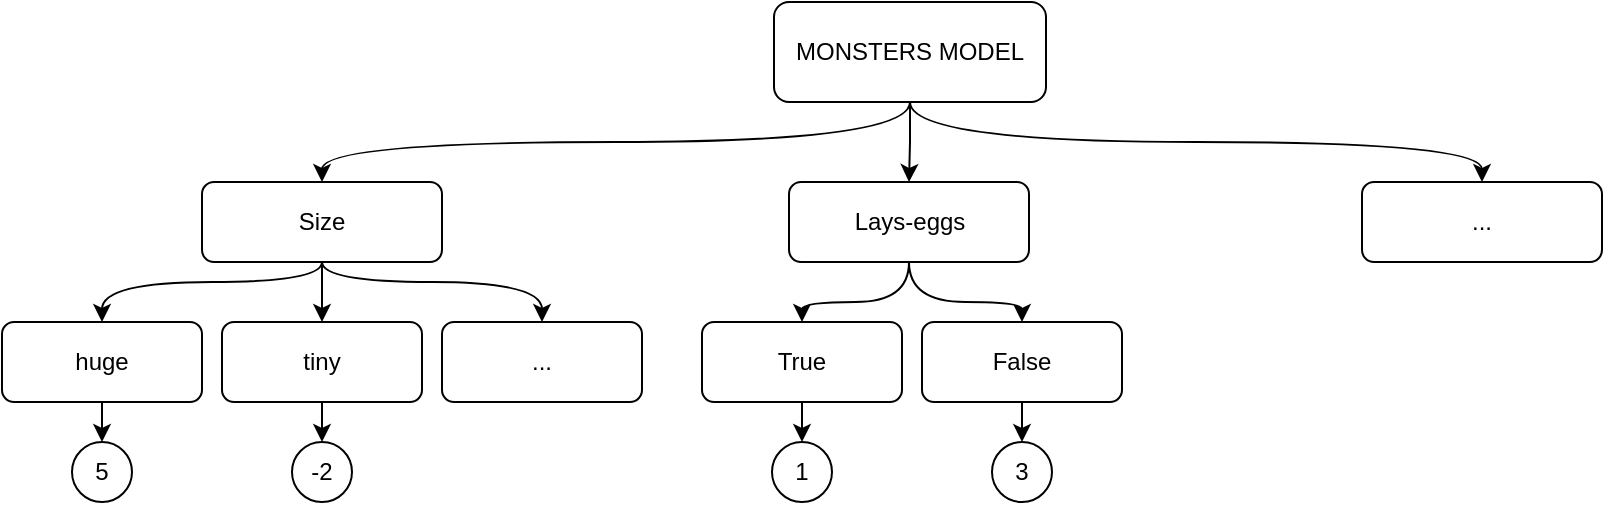 <mxfile version="22.0.8" type="github">
  <diagram name="Page-1" id="MJdb3V1S0zMaWBz4nhOI">
    <mxGraphModel dx="2261" dy="804" grid="1" gridSize="10" guides="1" tooltips="1" connect="1" arrows="1" fold="1" page="1" pageScale="1" pageWidth="827" pageHeight="1169" math="0" shadow="0">
      <root>
        <mxCell id="0" />
        <mxCell id="1" parent="0" />
        <mxCell id="U-nL8kf_2ELHpFVyTYtj-15" style="edgeStyle=orthogonalEdgeStyle;rounded=0;orthogonalLoop=1;jettySize=auto;html=1;exitX=0.5;exitY=1;exitDx=0;exitDy=0;entryX=0.5;entryY=0;entryDx=0;entryDy=0;" edge="1" parent="1" source="U-nL8kf_2ELHpFVyTYtj-1" target="U-nL8kf_2ELHpFVyTYtj-4">
          <mxGeometry relative="1" as="geometry" />
        </mxCell>
        <mxCell id="U-nL8kf_2ELHpFVyTYtj-16" style="edgeStyle=orthogonalEdgeStyle;orthogonalLoop=1;jettySize=auto;html=1;exitX=0.5;exitY=1;exitDx=0;exitDy=0;entryX=0.5;entryY=0;entryDx=0;entryDy=0;strokeColor=default;curved=1;" edge="1" parent="1" source="U-nL8kf_2ELHpFVyTYtj-1" target="U-nL8kf_2ELHpFVyTYtj-5">
          <mxGeometry relative="1" as="geometry" />
        </mxCell>
        <mxCell id="U-nL8kf_2ELHpFVyTYtj-17" style="edgeStyle=orthogonalEdgeStyle;orthogonalLoop=1;jettySize=auto;html=1;exitX=0.5;exitY=1;exitDx=0;exitDy=0;entryX=0.5;entryY=0;entryDx=0;entryDy=0;curved=1;" edge="1" parent="1" source="U-nL8kf_2ELHpFVyTYtj-1" target="U-nL8kf_2ELHpFVyTYtj-2">
          <mxGeometry relative="1" as="geometry" />
        </mxCell>
        <mxCell id="U-nL8kf_2ELHpFVyTYtj-1" value="MONSTERS MODEL" style="rounded=1;whiteSpace=wrap;html=1;" vertex="1" parent="1">
          <mxGeometry x="346" y="160" width="136" height="50" as="geometry" />
        </mxCell>
        <mxCell id="U-nL8kf_2ELHpFVyTYtj-22" style="edgeStyle=orthogonalEdgeStyle;rounded=0;orthogonalLoop=1;jettySize=auto;html=1;exitX=0.5;exitY=1;exitDx=0;exitDy=0;entryX=0.5;entryY=0;entryDx=0;entryDy=0;" edge="1" parent="1" source="U-nL8kf_2ELHpFVyTYtj-2" target="U-nL8kf_2ELHpFVyTYtj-7">
          <mxGeometry relative="1" as="geometry" />
        </mxCell>
        <mxCell id="U-nL8kf_2ELHpFVyTYtj-23" style="edgeStyle=orthogonalEdgeStyle;orthogonalLoop=1;jettySize=auto;html=1;exitX=0.5;exitY=1;exitDx=0;exitDy=0;entryX=0.5;entryY=0;entryDx=0;entryDy=0;curved=1;" edge="1" parent="1" source="U-nL8kf_2ELHpFVyTYtj-2" target="U-nL8kf_2ELHpFVyTYtj-8">
          <mxGeometry relative="1" as="geometry">
            <Array as="points">
              <mxPoint x="120" y="300" />
              <mxPoint x="230" y="300" />
            </Array>
          </mxGeometry>
        </mxCell>
        <mxCell id="U-nL8kf_2ELHpFVyTYtj-24" style="edgeStyle=orthogonalEdgeStyle;orthogonalLoop=1;jettySize=auto;html=1;exitX=0.5;exitY=1;exitDx=0;exitDy=0;entryX=0.5;entryY=0;entryDx=0;entryDy=0;curved=1;" edge="1" parent="1" source="U-nL8kf_2ELHpFVyTYtj-2" target="U-nL8kf_2ELHpFVyTYtj-6">
          <mxGeometry relative="1" as="geometry">
            <Array as="points">
              <mxPoint x="120" y="300" />
              <mxPoint x="10" y="300" />
            </Array>
          </mxGeometry>
        </mxCell>
        <mxCell id="U-nL8kf_2ELHpFVyTYtj-2" value="Size" style="rounded=1;whiteSpace=wrap;html=1;" vertex="1" parent="1">
          <mxGeometry x="60" y="250" width="120" height="40" as="geometry" />
        </mxCell>
        <mxCell id="U-nL8kf_2ELHpFVyTYtj-18" style="edgeStyle=orthogonalEdgeStyle;orthogonalLoop=1;jettySize=auto;html=1;exitX=0.5;exitY=1;exitDx=0;exitDy=0;entryX=0.5;entryY=0;entryDx=0;entryDy=0;curved=1;" edge="1" parent="1" source="U-nL8kf_2ELHpFVyTYtj-4" target="U-nL8kf_2ELHpFVyTYtj-9">
          <mxGeometry relative="1" as="geometry" />
        </mxCell>
        <mxCell id="U-nL8kf_2ELHpFVyTYtj-19" style="edgeStyle=orthogonalEdgeStyle;orthogonalLoop=1;jettySize=auto;html=1;exitX=0.5;exitY=1;exitDx=0;exitDy=0;entryX=0.5;entryY=0;entryDx=0;entryDy=0;curved=1;" edge="1" parent="1" source="U-nL8kf_2ELHpFVyTYtj-4" target="U-nL8kf_2ELHpFVyTYtj-10">
          <mxGeometry relative="1" as="geometry" />
        </mxCell>
        <mxCell id="U-nL8kf_2ELHpFVyTYtj-4" value="Lays-eggs" style="rounded=1;whiteSpace=wrap;html=1;" vertex="1" parent="1">
          <mxGeometry x="353.5" y="250" width="120" height="40" as="geometry" />
        </mxCell>
        <mxCell id="U-nL8kf_2ELHpFVyTYtj-5" value="..." style="rounded=1;whiteSpace=wrap;html=1;" vertex="1" parent="1">
          <mxGeometry x="640" y="250" width="120" height="40" as="geometry" />
        </mxCell>
        <mxCell id="U-nL8kf_2ELHpFVyTYtj-26" style="edgeStyle=orthogonalEdgeStyle;rounded=0;orthogonalLoop=1;jettySize=auto;html=1;exitX=0.5;exitY=1;exitDx=0;exitDy=0;entryX=0.5;entryY=0;entryDx=0;entryDy=0;" edge="1" parent="1" source="U-nL8kf_2ELHpFVyTYtj-6" target="U-nL8kf_2ELHpFVyTYtj-11">
          <mxGeometry relative="1" as="geometry" />
        </mxCell>
        <mxCell id="U-nL8kf_2ELHpFVyTYtj-6" value="huge" style="rounded=1;whiteSpace=wrap;html=1;" vertex="1" parent="1">
          <mxGeometry x="-40" y="320" width="100" height="40" as="geometry" />
        </mxCell>
        <mxCell id="U-nL8kf_2ELHpFVyTYtj-25" style="edgeStyle=orthogonalEdgeStyle;rounded=0;orthogonalLoop=1;jettySize=auto;html=1;exitX=0.5;exitY=1;exitDx=0;exitDy=0;entryX=0.5;entryY=0;entryDx=0;entryDy=0;" edge="1" parent="1" source="U-nL8kf_2ELHpFVyTYtj-7" target="U-nL8kf_2ELHpFVyTYtj-12">
          <mxGeometry relative="1" as="geometry" />
        </mxCell>
        <mxCell id="U-nL8kf_2ELHpFVyTYtj-7" value="tiny" style="rounded=1;whiteSpace=wrap;html=1;" vertex="1" parent="1">
          <mxGeometry x="70" y="320" width="100" height="40" as="geometry" />
        </mxCell>
        <mxCell id="U-nL8kf_2ELHpFVyTYtj-8" value="..." style="rounded=1;whiteSpace=wrap;html=1;" vertex="1" parent="1">
          <mxGeometry x="180" y="320" width="100" height="40" as="geometry" />
        </mxCell>
        <mxCell id="U-nL8kf_2ELHpFVyTYtj-20" style="edgeStyle=orthogonalEdgeStyle;rounded=0;orthogonalLoop=1;jettySize=auto;html=1;exitX=0.5;exitY=1;exitDx=0;exitDy=0;entryX=0.5;entryY=0;entryDx=0;entryDy=0;" edge="1" parent="1" source="U-nL8kf_2ELHpFVyTYtj-9" target="U-nL8kf_2ELHpFVyTYtj-13">
          <mxGeometry relative="1" as="geometry" />
        </mxCell>
        <mxCell id="U-nL8kf_2ELHpFVyTYtj-9" value="True" style="rounded=1;whiteSpace=wrap;html=1;" vertex="1" parent="1">
          <mxGeometry x="310" y="320" width="100" height="40" as="geometry" />
        </mxCell>
        <mxCell id="U-nL8kf_2ELHpFVyTYtj-21" style="edgeStyle=orthogonalEdgeStyle;rounded=0;orthogonalLoop=1;jettySize=auto;html=1;exitX=0.5;exitY=1;exitDx=0;exitDy=0;entryX=0.5;entryY=0;entryDx=0;entryDy=0;" edge="1" parent="1" source="U-nL8kf_2ELHpFVyTYtj-10" target="U-nL8kf_2ELHpFVyTYtj-14">
          <mxGeometry relative="1" as="geometry" />
        </mxCell>
        <mxCell id="U-nL8kf_2ELHpFVyTYtj-10" value="False" style="rounded=1;whiteSpace=wrap;html=1;" vertex="1" parent="1">
          <mxGeometry x="420" y="320" width="100" height="40" as="geometry" />
        </mxCell>
        <mxCell id="U-nL8kf_2ELHpFVyTYtj-11" value="5" style="ellipse;whiteSpace=wrap;html=1;aspect=fixed;" vertex="1" parent="1">
          <mxGeometry x="-5" y="380" width="30" height="30" as="geometry" />
        </mxCell>
        <mxCell id="U-nL8kf_2ELHpFVyTYtj-12" value="-2" style="ellipse;whiteSpace=wrap;html=1;aspect=fixed;" vertex="1" parent="1">
          <mxGeometry x="105" y="380" width="30" height="30" as="geometry" />
        </mxCell>
        <mxCell id="U-nL8kf_2ELHpFVyTYtj-13" value="1" style="ellipse;whiteSpace=wrap;html=1;aspect=fixed;" vertex="1" parent="1">
          <mxGeometry x="345" y="380" width="30" height="30" as="geometry" />
        </mxCell>
        <mxCell id="U-nL8kf_2ELHpFVyTYtj-14" value="3" style="ellipse;whiteSpace=wrap;html=1;aspect=fixed;" vertex="1" parent="1">
          <mxGeometry x="455" y="380" width="30" height="30" as="geometry" />
        </mxCell>
      </root>
    </mxGraphModel>
  </diagram>
</mxfile>
